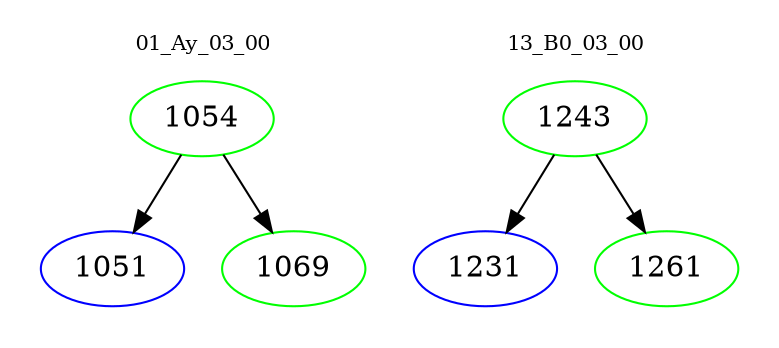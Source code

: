 digraph{
subgraph cluster_0 {
color = white
label = "01_Ay_03_00";
fontsize=10;
T0_1054 [label="1054", color="green"]
T0_1054 -> T0_1051 [color="black"]
T0_1051 [label="1051", color="blue"]
T0_1054 -> T0_1069 [color="black"]
T0_1069 [label="1069", color="green"]
}
subgraph cluster_1 {
color = white
label = "13_B0_03_00";
fontsize=10;
T1_1243 [label="1243", color="green"]
T1_1243 -> T1_1231 [color="black"]
T1_1231 [label="1231", color="blue"]
T1_1243 -> T1_1261 [color="black"]
T1_1261 [label="1261", color="green"]
}
}

